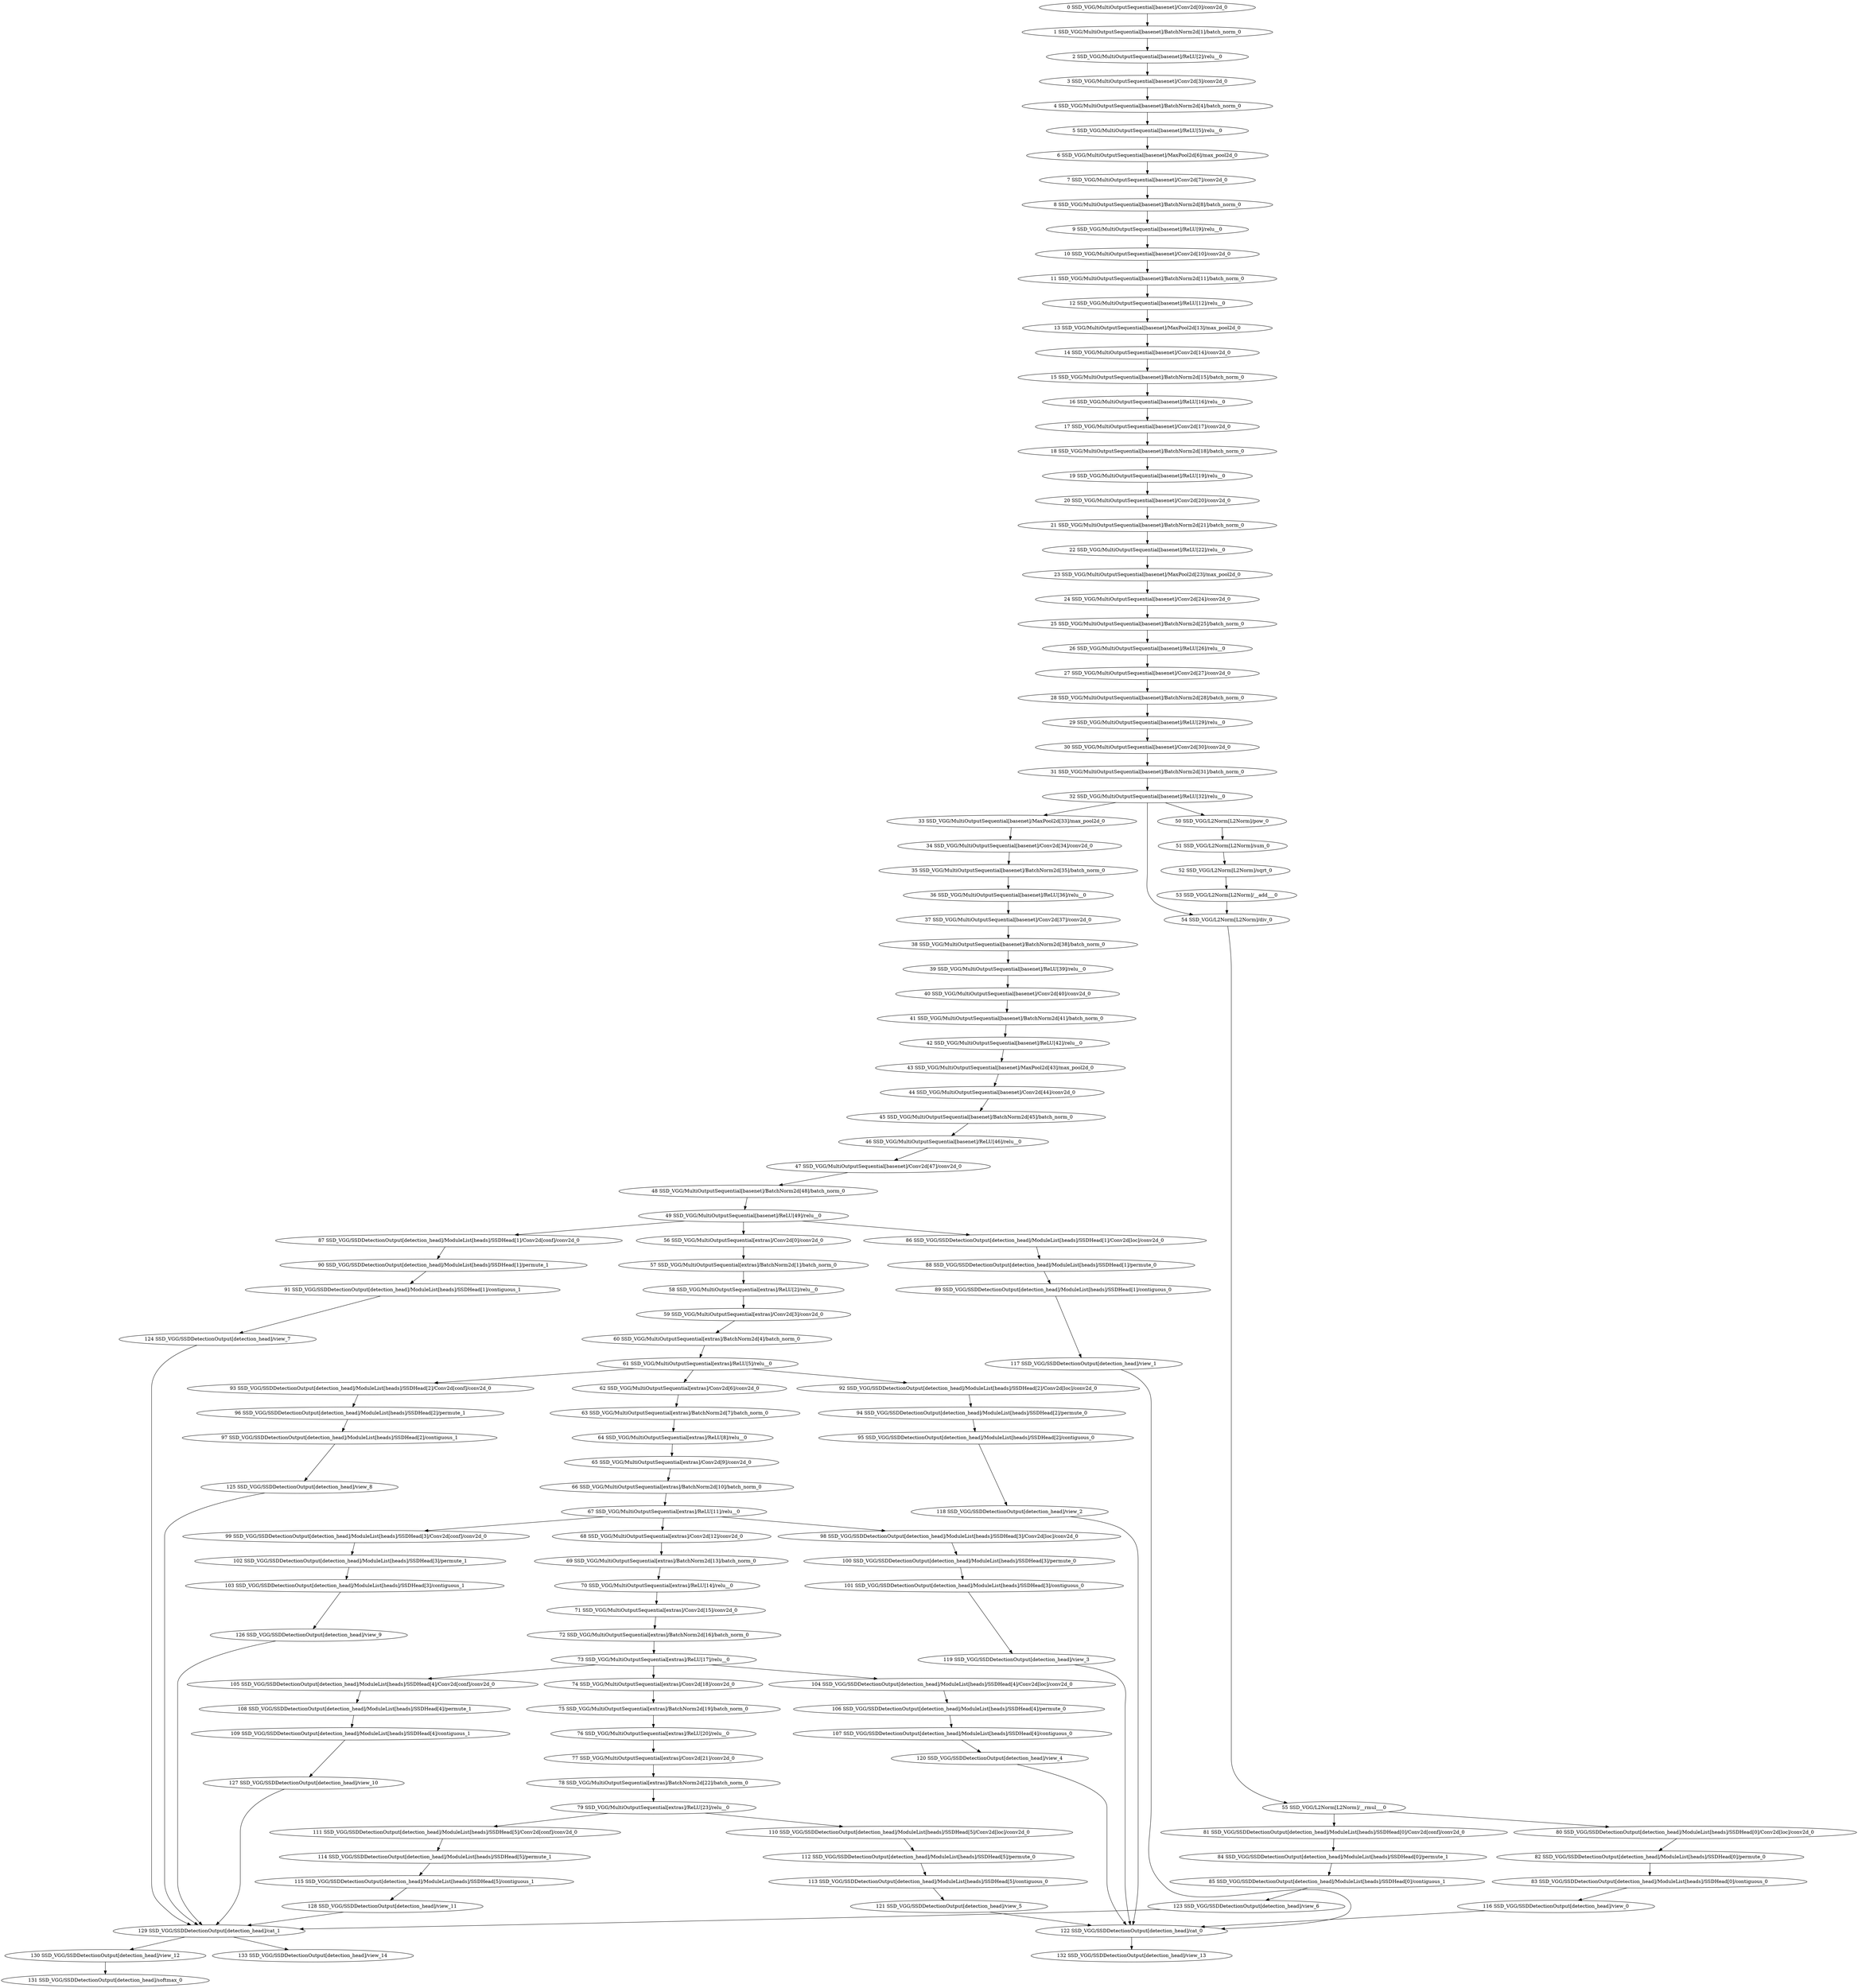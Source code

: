 strict digraph  {
"0 SSD_VGG/MultiOutputSequential[basenet]/Conv2d[0]/conv2d_0" [id=0, type=conv2d];
"1 SSD_VGG/MultiOutputSequential[basenet]/BatchNorm2d[1]/batch_norm_0" [id=1, type=batch_norm];
"2 SSD_VGG/MultiOutputSequential[basenet]/ReLU[2]/relu__0" [id=2, type=relu_];
"3 SSD_VGG/MultiOutputSequential[basenet]/Conv2d[3]/conv2d_0" [id=3, type=conv2d];
"4 SSD_VGG/MultiOutputSequential[basenet]/BatchNorm2d[4]/batch_norm_0" [id=4, type=batch_norm];
"5 SSD_VGG/MultiOutputSequential[basenet]/ReLU[5]/relu__0" [id=5, type=relu_];
"6 SSD_VGG/MultiOutputSequential[basenet]/MaxPool2d[6]/max_pool2d_0" [id=6, type=max_pool2d];
"7 SSD_VGG/MultiOutputSequential[basenet]/Conv2d[7]/conv2d_0" [id=7, type=conv2d];
"8 SSD_VGG/MultiOutputSequential[basenet]/BatchNorm2d[8]/batch_norm_0" [id=8, type=batch_norm];
"9 SSD_VGG/MultiOutputSequential[basenet]/ReLU[9]/relu__0" [id=9, type=relu_];
"10 SSD_VGG/MultiOutputSequential[basenet]/Conv2d[10]/conv2d_0" [id=10, type=conv2d];
"11 SSD_VGG/MultiOutputSequential[basenet]/BatchNorm2d[11]/batch_norm_0" [id=11, type=batch_norm];
"12 SSD_VGG/MultiOutputSequential[basenet]/ReLU[12]/relu__0" [id=12, type=relu_];
"13 SSD_VGG/MultiOutputSequential[basenet]/MaxPool2d[13]/max_pool2d_0" [id=13, type=max_pool2d];
"14 SSD_VGG/MultiOutputSequential[basenet]/Conv2d[14]/conv2d_0" [id=14, type=conv2d];
"15 SSD_VGG/MultiOutputSequential[basenet]/BatchNorm2d[15]/batch_norm_0" [id=15, type=batch_norm];
"16 SSD_VGG/MultiOutputSequential[basenet]/ReLU[16]/relu__0" [id=16, type=relu_];
"17 SSD_VGG/MultiOutputSequential[basenet]/Conv2d[17]/conv2d_0" [id=17, type=conv2d];
"18 SSD_VGG/MultiOutputSequential[basenet]/BatchNorm2d[18]/batch_norm_0" [id=18, type=batch_norm];
"19 SSD_VGG/MultiOutputSequential[basenet]/ReLU[19]/relu__0" [id=19, type=relu_];
"20 SSD_VGG/MultiOutputSequential[basenet]/Conv2d[20]/conv2d_0" [id=20, type=conv2d];
"21 SSD_VGG/MultiOutputSequential[basenet]/BatchNorm2d[21]/batch_norm_0" [id=21, type=batch_norm];
"22 SSD_VGG/MultiOutputSequential[basenet]/ReLU[22]/relu__0" [id=22, type=relu_];
"23 SSD_VGG/MultiOutputSequential[basenet]/MaxPool2d[23]/max_pool2d_0" [id=23, type=max_pool2d];
"24 SSD_VGG/MultiOutputSequential[basenet]/Conv2d[24]/conv2d_0" [id=24, type=conv2d];
"25 SSD_VGG/MultiOutputSequential[basenet]/BatchNorm2d[25]/batch_norm_0" [id=25, type=batch_norm];
"26 SSD_VGG/MultiOutputSequential[basenet]/ReLU[26]/relu__0" [id=26, type=relu_];
"27 SSD_VGG/MultiOutputSequential[basenet]/Conv2d[27]/conv2d_0" [id=27, type=conv2d];
"28 SSD_VGG/MultiOutputSequential[basenet]/BatchNorm2d[28]/batch_norm_0" [id=28, type=batch_norm];
"29 SSD_VGG/MultiOutputSequential[basenet]/ReLU[29]/relu__0" [id=29, type=relu_];
"30 SSD_VGG/MultiOutputSequential[basenet]/Conv2d[30]/conv2d_0" [id=30, type=conv2d];
"31 SSD_VGG/MultiOutputSequential[basenet]/BatchNorm2d[31]/batch_norm_0" [id=31, type=batch_norm];
"32 SSD_VGG/MultiOutputSequential[basenet]/ReLU[32]/relu__0" [id=32, type=relu_];
"33 SSD_VGG/MultiOutputSequential[basenet]/MaxPool2d[33]/max_pool2d_0" [id=33, type=max_pool2d];
"34 SSD_VGG/MultiOutputSequential[basenet]/Conv2d[34]/conv2d_0" [id=34, type=conv2d];
"35 SSD_VGG/MultiOutputSequential[basenet]/BatchNorm2d[35]/batch_norm_0" [id=35, type=batch_norm];
"36 SSD_VGG/MultiOutputSequential[basenet]/ReLU[36]/relu__0" [id=36, type=relu_];
"37 SSD_VGG/MultiOutputSequential[basenet]/Conv2d[37]/conv2d_0" [id=37, type=conv2d];
"38 SSD_VGG/MultiOutputSequential[basenet]/BatchNorm2d[38]/batch_norm_0" [id=38, type=batch_norm];
"39 SSD_VGG/MultiOutputSequential[basenet]/ReLU[39]/relu__0" [id=39, type=relu_];
"40 SSD_VGG/MultiOutputSequential[basenet]/Conv2d[40]/conv2d_0" [id=40, type=conv2d];
"41 SSD_VGG/MultiOutputSequential[basenet]/BatchNorm2d[41]/batch_norm_0" [id=41, type=batch_norm];
"42 SSD_VGG/MultiOutputSequential[basenet]/ReLU[42]/relu__0" [id=42, type=relu_];
"43 SSD_VGG/MultiOutputSequential[basenet]/MaxPool2d[43]/max_pool2d_0" [id=43, type=max_pool2d];
"44 SSD_VGG/MultiOutputSequential[basenet]/Conv2d[44]/conv2d_0" [id=44, type=conv2d];
"45 SSD_VGG/MultiOutputSequential[basenet]/BatchNorm2d[45]/batch_norm_0" [id=45, type=batch_norm];
"46 SSD_VGG/MultiOutputSequential[basenet]/ReLU[46]/relu__0" [id=46, type=relu_];
"47 SSD_VGG/MultiOutputSequential[basenet]/Conv2d[47]/conv2d_0" [id=47, type=conv2d];
"48 SSD_VGG/MultiOutputSequential[basenet]/BatchNorm2d[48]/batch_norm_0" [id=48, type=batch_norm];
"49 SSD_VGG/MultiOutputSequential[basenet]/ReLU[49]/relu__0" [id=49, type=relu_];
"50 SSD_VGG/L2Norm[L2Norm]/pow_0" [id=50, type=pow];
"51 SSD_VGG/L2Norm[L2Norm]/sum_0" [id=51, type=sum];
"52 SSD_VGG/L2Norm[L2Norm]/sqrt_0" [id=52, type=sqrt];
"53 SSD_VGG/L2Norm[L2Norm]/__add___0" [id=53, type=__add__];
"54 SSD_VGG/L2Norm[L2Norm]/div_0" [id=54, type=div];
"55 SSD_VGG/L2Norm[L2Norm]/__rmul___0" [id=55, type=__rmul__];
"56 SSD_VGG/MultiOutputSequential[extras]/Conv2d[0]/conv2d_0" [id=56, type=conv2d];
"57 SSD_VGG/MultiOutputSequential[extras]/BatchNorm2d[1]/batch_norm_0" [id=57, type=batch_norm];
"58 SSD_VGG/MultiOutputSequential[extras]/ReLU[2]/relu__0" [id=58, type=relu_];
"59 SSD_VGG/MultiOutputSequential[extras]/Conv2d[3]/conv2d_0" [id=59, type=conv2d];
"60 SSD_VGG/MultiOutputSequential[extras]/BatchNorm2d[4]/batch_norm_0" [id=60, type=batch_norm];
"61 SSD_VGG/MultiOutputSequential[extras]/ReLU[5]/relu__0" [id=61, type=relu_];
"62 SSD_VGG/MultiOutputSequential[extras]/Conv2d[6]/conv2d_0" [id=62, type=conv2d];
"63 SSD_VGG/MultiOutputSequential[extras]/BatchNorm2d[7]/batch_norm_0" [id=63, type=batch_norm];
"64 SSD_VGG/MultiOutputSequential[extras]/ReLU[8]/relu__0" [id=64, type=relu_];
"65 SSD_VGG/MultiOutputSequential[extras]/Conv2d[9]/conv2d_0" [id=65, type=conv2d];
"66 SSD_VGG/MultiOutputSequential[extras]/BatchNorm2d[10]/batch_norm_0" [id=66, type=batch_norm];
"67 SSD_VGG/MultiOutputSequential[extras]/ReLU[11]/relu__0" [id=67, type=relu_];
"68 SSD_VGG/MultiOutputSequential[extras]/Conv2d[12]/conv2d_0" [id=68, type=conv2d];
"69 SSD_VGG/MultiOutputSequential[extras]/BatchNorm2d[13]/batch_norm_0" [id=69, type=batch_norm];
"70 SSD_VGG/MultiOutputSequential[extras]/ReLU[14]/relu__0" [id=70, type=relu_];
"71 SSD_VGG/MultiOutputSequential[extras]/Conv2d[15]/conv2d_0" [id=71, type=conv2d];
"72 SSD_VGG/MultiOutputSequential[extras]/BatchNorm2d[16]/batch_norm_0" [id=72, type=batch_norm];
"73 SSD_VGG/MultiOutputSequential[extras]/ReLU[17]/relu__0" [id=73, type=relu_];
"74 SSD_VGG/MultiOutputSequential[extras]/Conv2d[18]/conv2d_0" [id=74, type=conv2d];
"75 SSD_VGG/MultiOutputSequential[extras]/BatchNorm2d[19]/batch_norm_0" [id=75, type=batch_norm];
"76 SSD_VGG/MultiOutputSequential[extras]/ReLU[20]/relu__0" [id=76, type=relu_];
"77 SSD_VGG/MultiOutputSequential[extras]/Conv2d[21]/conv2d_0" [id=77, type=conv2d];
"78 SSD_VGG/MultiOutputSequential[extras]/BatchNorm2d[22]/batch_norm_0" [id=78, type=batch_norm];
"79 SSD_VGG/MultiOutputSequential[extras]/ReLU[23]/relu__0" [id=79, type=relu_];
"80 SSD_VGG/SSDDetectionOutput[detection_head]/ModuleList[heads]/SSDHead[0]/Conv2d[loc]/conv2d_0" [id=80, type=conv2d];
"81 SSD_VGG/SSDDetectionOutput[detection_head]/ModuleList[heads]/SSDHead[0]/Conv2d[conf]/conv2d_0" [id=81, type=conv2d];
"82 SSD_VGG/SSDDetectionOutput[detection_head]/ModuleList[heads]/SSDHead[0]/permute_0" [id=82, type=permute];
"83 SSD_VGG/SSDDetectionOutput[detection_head]/ModuleList[heads]/SSDHead[0]/contiguous_0" [id=83, type=contiguous];
"84 SSD_VGG/SSDDetectionOutput[detection_head]/ModuleList[heads]/SSDHead[0]/permute_1" [id=84, type=permute];
"85 SSD_VGG/SSDDetectionOutput[detection_head]/ModuleList[heads]/SSDHead[0]/contiguous_1" [id=85, type=contiguous];
"86 SSD_VGG/SSDDetectionOutput[detection_head]/ModuleList[heads]/SSDHead[1]/Conv2d[loc]/conv2d_0" [id=86, type=conv2d];
"87 SSD_VGG/SSDDetectionOutput[detection_head]/ModuleList[heads]/SSDHead[1]/Conv2d[conf]/conv2d_0" [id=87, type=conv2d];
"88 SSD_VGG/SSDDetectionOutput[detection_head]/ModuleList[heads]/SSDHead[1]/permute_0" [id=88, type=permute];
"89 SSD_VGG/SSDDetectionOutput[detection_head]/ModuleList[heads]/SSDHead[1]/contiguous_0" [id=89, type=contiguous];
"90 SSD_VGG/SSDDetectionOutput[detection_head]/ModuleList[heads]/SSDHead[1]/permute_1" [id=90, type=permute];
"91 SSD_VGG/SSDDetectionOutput[detection_head]/ModuleList[heads]/SSDHead[1]/contiguous_1" [id=91, type=contiguous];
"92 SSD_VGG/SSDDetectionOutput[detection_head]/ModuleList[heads]/SSDHead[2]/Conv2d[loc]/conv2d_0" [id=92, type=conv2d];
"93 SSD_VGG/SSDDetectionOutput[detection_head]/ModuleList[heads]/SSDHead[2]/Conv2d[conf]/conv2d_0" [id=93, type=conv2d];
"94 SSD_VGG/SSDDetectionOutput[detection_head]/ModuleList[heads]/SSDHead[2]/permute_0" [id=94, type=permute];
"95 SSD_VGG/SSDDetectionOutput[detection_head]/ModuleList[heads]/SSDHead[2]/contiguous_0" [id=95, type=contiguous];
"96 SSD_VGG/SSDDetectionOutput[detection_head]/ModuleList[heads]/SSDHead[2]/permute_1" [id=96, type=permute];
"97 SSD_VGG/SSDDetectionOutput[detection_head]/ModuleList[heads]/SSDHead[2]/contiguous_1" [id=97, type=contiguous];
"98 SSD_VGG/SSDDetectionOutput[detection_head]/ModuleList[heads]/SSDHead[3]/Conv2d[loc]/conv2d_0" [id=98, type=conv2d];
"99 SSD_VGG/SSDDetectionOutput[detection_head]/ModuleList[heads]/SSDHead[3]/Conv2d[conf]/conv2d_0" [id=99, type=conv2d];
"100 SSD_VGG/SSDDetectionOutput[detection_head]/ModuleList[heads]/SSDHead[3]/permute_0" [id=100, type=permute];
"101 SSD_VGG/SSDDetectionOutput[detection_head]/ModuleList[heads]/SSDHead[3]/contiguous_0" [id=101, type=contiguous];
"102 SSD_VGG/SSDDetectionOutput[detection_head]/ModuleList[heads]/SSDHead[3]/permute_1" [id=102, type=permute];
"103 SSD_VGG/SSDDetectionOutput[detection_head]/ModuleList[heads]/SSDHead[3]/contiguous_1" [id=103, type=contiguous];
"104 SSD_VGG/SSDDetectionOutput[detection_head]/ModuleList[heads]/SSDHead[4]/Conv2d[loc]/conv2d_0" [id=104, type=conv2d];
"105 SSD_VGG/SSDDetectionOutput[detection_head]/ModuleList[heads]/SSDHead[4]/Conv2d[conf]/conv2d_0" [id=105, type=conv2d];
"106 SSD_VGG/SSDDetectionOutput[detection_head]/ModuleList[heads]/SSDHead[4]/permute_0" [id=106, type=permute];
"107 SSD_VGG/SSDDetectionOutput[detection_head]/ModuleList[heads]/SSDHead[4]/contiguous_0" [id=107, type=contiguous];
"108 SSD_VGG/SSDDetectionOutput[detection_head]/ModuleList[heads]/SSDHead[4]/permute_1" [id=108, type=permute];
"109 SSD_VGG/SSDDetectionOutput[detection_head]/ModuleList[heads]/SSDHead[4]/contiguous_1" [id=109, type=contiguous];
"110 SSD_VGG/SSDDetectionOutput[detection_head]/ModuleList[heads]/SSDHead[5]/Conv2d[loc]/conv2d_0" [id=110, type=conv2d];
"111 SSD_VGG/SSDDetectionOutput[detection_head]/ModuleList[heads]/SSDHead[5]/Conv2d[conf]/conv2d_0" [id=111, type=conv2d];
"112 SSD_VGG/SSDDetectionOutput[detection_head]/ModuleList[heads]/SSDHead[5]/permute_0" [id=112, type=permute];
"113 SSD_VGG/SSDDetectionOutput[detection_head]/ModuleList[heads]/SSDHead[5]/contiguous_0" [id=113, type=contiguous];
"114 SSD_VGG/SSDDetectionOutput[detection_head]/ModuleList[heads]/SSDHead[5]/permute_1" [id=114, type=permute];
"115 SSD_VGG/SSDDetectionOutput[detection_head]/ModuleList[heads]/SSDHead[5]/contiguous_1" [id=115, type=contiguous];
"116 SSD_VGG/SSDDetectionOutput[detection_head]/view_0" [id=116, type=view];
"117 SSD_VGG/SSDDetectionOutput[detection_head]/view_1" [id=117, type=view];
"118 SSD_VGG/SSDDetectionOutput[detection_head]/view_2" [id=118, type=view];
"119 SSD_VGG/SSDDetectionOutput[detection_head]/view_3" [id=119, type=view];
"120 SSD_VGG/SSDDetectionOutput[detection_head]/view_4" [id=120, type=view];
"121 SSD_VGG/SSDDetectionOutput[detection_head]/view_5" [id=121, type=view];
"122 SSD_VGG/SSDDetectionOutput[detection_head]/cat_0" [id=122, type=cat];
"123 SSD_VGG/SSDDetectionOutput[detection_head]/view_6" [id=123, type=view];
"124 SSD_VGG/SSDDetectionOutput[detection_head]/view_7" [id=124, type=view];
"125 SSD_VGG/SSDDetectionOutput[detection_head]/view_8" [id=125, type=view];
"126 SSD_VGG/SSDDetectionOutput[detection_head]/view_9" [id=126, type=view];
"127 SSD_VGG/SSDDetectionOutput[detection_head]/view_10" [id=127, type=view];
"128 SSD_VGG/SSDDetectionOutput[detection_head]/view_11" [id=128, type=view];
"129 SSD_VGG/SSDDetectionOutput[detection_head]/cat_1" [id=129, type=cat];
"130 SSD_VGG/SSDDetectionOutput[detection_head]/view_12" [id=130, type=view];
"131 SSD_VGG/SSDDetectionOutput[detection_head]/softmax_0" [id=131, type=softmax];
"132 SSD_VGG/SSDDetectionOutput[detection_head]/view_13" [id=132, type=view];
"133 SSD_VGG/SSDDetectionOutput[detection_head]/view_14" [id=133, type=view];
"0 SSD_VGG/MultiOutputSequential[basenet]/Conv2d[0]/conv2d_0" -> "1 SSD_VGG/MultiOutputSequential[basenet]/BatchNorm2d[1]/batch_norm_0";
"1 SSD_VGG/MultiOutputSequential[basenet]/BatchNorm2d[1]/batch_norm_0" -> "2 SSD_VGG/MultiOutputSequential[basenet]/ReLU[2]/relu__0";
"2 SSD_VGG/MultiOutputSequential[basenet]/ReLU[2]/relu__0" -> "3 SSD_VGG/MultiOutputSequential[basenet]/Conv2d[3]/conv2d_0";
"3 SSD_VGG/MultiOutputSequential[basenet]/Conv2d[3]/conv2d_0" -> "4 SSD_VGG/MultiOutputSequential[basenet]/BatchNorm2d[4]/batch_norm_0";
"4 SSD_VGG/MultiOutputSequential[basenet]/BatchNorm2d[4]/batch_norm_0" -> "5 SSD_VGG/MultiOutputSequential[basenet]/ReLU[5]/relu__0";
"5 SSD_VGG/MultiOutputSequential[basenet]/ReLU[5]/relu__0" -> "6 SSD_VGG/MultiOutputSequential[basenet]/MaxPool2d[6]/max_pool2d_0";
"6 SSD_VGG/MultiOutputSequential[basenet]/MaxPool2d[6]/max_pool2d_0" -> "7 SSD_VGG/MultiOutputSequential[basenet]/Conv2d[7]/conv2d_0";
"7 SSD_VGG/MultiOutputSequential[basenet]/Conv2d[7]/conv2d_0" -> "8 SSD_VGG/MultiOutputSequential[basenet]/BatchNorm2d[8]/batch_norm_0";
"8 SSD_VGG/MultiOutputSequential[basenet]/BatchNorm2d[8]/batch_norm_0" -> "9 SSD_VGG/MultiOutputSequential[basenet]/ReLU[9]/relu__0";
"9 SSD_VGG/MultiOutputSequential[basenet]/ReLU[9]/relu__0" -> "10 SSD_VGG/MultiOutputSequential[basenet]/Conv2d[10]/conv2d_0";
"10 SSD_VGG/MultiOutputSequential[basenet]/Conv2d[10]/conv2d_0" -> "11 SSD_VGG/MultiOutputSequential[basenet]/BatchNorm2d[11]/batch_norm_0";
"11 SSD_VGG/MultiOutputSequential[basenet]/BatchNorm2d[11]/batch_norm_0" -> "12 SSD_VGG/MultiOutputSequential[basenet]/ReLU[12]/relu__0";
"12 SSD_VGG/MultiOutputSequential[basenet]/ReLU[12]/relu__0" -> "13 SSD_VGG/MultiOutputSequential[basenet]/MaxPool2d[13]/max_pool2d_0";
"13 SSD_VGG/MultiOutputSequential[basenet]/MaxPool2d[13]/max_pool2d_0" -> "14 SSD_VGG/MultiOutputSequential[basenet]/Conv2d[14]/conv2d_0";
"14 SSD_VGG/MultiOutputSequential[basenet]/Conv2d[14]/conv2d_0" -> "15 SSD_VGG/MultiOutputSequential[basenet]/BatchNorm2d[15]/batch_norm_0";
"15 SSD_VGG/MultiOutputSequential[basenet]/BatchNorm2d[15]/batch_norm_0" -> "16 SSD_VGG/MultiOutputSequential[basenet]/ReLU[16]/relu__0";
"16 SSD_VGG/MultiOutputSequential[basenet]/ReLU[16]/relu__0" -> "17 SSD_VGG/MultiOutputSequential[basenet]/Conv2d[17]/conv2d_0";
"17 SSD_VGG/MultiOutputSequential[basenet]/Conv2d[17]/conv2d_0" -> "18 SSD_VGG/MultiOutputSequential[basenet]/BatchNorm2d[18]/batch_norm_0";
"18 SSD_VGG/MultiOutputSequential[basenet]/BatchNorm2d[18]/batch_norm_0" -> "19 SSD_VGG/MultiOutputSequential[basenet]/ReLU[19]/relu__0";
"19 SSD_VGG/MultiOutputSequential[basenet]/ReLU[19]/relu__0" -> "20 SSD_VGG/MultiOutputSequential[basenet]/Conv2d[20]/conv2d_0";
"20 SSD_VGG/MultiOutputSequential[basenet]/Conv2d[20]/conv2d_0" -> "21 SSD_VGG/MultiOutputSequential[basenet]/BatchNorm2d[21]/batch_norm_0";
"21 SSD_VGG/MultiOutputSequential[basenet]/BatchNorm2d[21]/batch_norm_0" -> "22 SSD_VGG/MultiOutputSequential[basenet]/ReLU[22]/relu__0";
"22 SSD_VGG/MultiOutputSequential[basenet]/ReLU[22]/relu__0" -> "23 SSD_VGG/MultiOutputSequential[basenet]/MaxPool2d[23]/max_pool2d_0";
"23 SSD_VGG/MultiOutputSequential[basenet]/MaxPool2d[23]/max_pool2d_0" -> "24 SSD_VGG/MultiOutputSequential[basenet]/Conv2d[24]/conv2d_0";
"24 SSD_VGG/MultiOutputSequential[basenet]/Conv2d[24]/conv2d_0" -> "25 SSD_VGG/MultiOutputSequential[basenet]/BatchNorm2d[25]/batch_norm_0";
"25 SSD_VGG/MultiOutputSequential[basenet]/BatchNorm2d[25]/batch_norm_0" -> "26 SSD_VGG/MultiOutputSequential[basenet]/ReLU[26]/relu__0";
"26 SSD_VGG/MultiOutputSequential[basenet]/ReLU[26]/relu__0" -> "27 SSD_VGG/MultiOutputSequential[basenet]/Conv2d[27]/conv2d_0";
"27 SSD_VGG/MultiOutputSequential[basenet]/Conv2d[27]/conv2d_0" -> "28 SSD_VGG/MultiOutputSequential[basenet]/BatchNorm2d[28]/batch_norm_0";
"28 SSD_VGG/MultiOutputSequential[basenet]/BatchNorm2d[28]/batch_norm_0" -> "29 SSD_VGG/MultiOutputSequential[basenet]/ReLU[29]/relu__0";
"29 SSD_VGG/MultiOutputSequential[basenet]/ReLU[29]/relu__0" -> "30 SSD_VGG/MultiOutputSequential[basenet]/Conv2d[30]/conv2d_0";
"30 SSD_VGG/MultiOutputSequential[basenet]/Conv2d[30]/conv2d_0" -> "31 SSD_VGG/MultiOutputSequential[basenet]/BatchNorm2d[31]/batch_norm_0";
"31 SSD_VGG/MultiOutputSequential[basenet]/BatchNorm2d[31]/batch_norm_0" -> "32 SSD_VGG/MultiOutputSequential[basenet]/ReLU[32]/relu__0";
"32 SSD_VGG/MultiOutputSequential[basenet]/ReLU[32]/relu__0" -> "33 SSD_VGG/MultiOutputSequential[basenet]/MaxPool2d[33]/max_pool2d_0";
"32 SSD_VGG/MultiOutputSequential[basenet]/ReLU[32]/relu__0" -> "50 SSD_VGG/L2Norm[L2Norm]/pow_0";
"32 SSD_VGG/MultiOutputSequential[basenet]/ReLU[32]/relu__0" -> "54 SSD_VGG/L2Norm[L2Norm]/div_0";
"33 SSD_VGG/MultiOutputSequential[basenet]/MaxPool2d[33]/max_pool2d_0" -> "34 SSD_VGG/MultiOutputSequential[basenet]/Conv2d[34]/conv2d_0";
"34 SSD_VGG/MultiOutputSequential[basenet]/Conv2d[34]/conv2d_0" -> "35 SSD_VGG/MultiOutputSequential[basenet]/BatchNorm2d[35]/batch_norm_0";
"35 SSD_VGG/MultiOutputSequential[basenet]/BatchNorm2d[35]/batch_norm_0" -> "36 SSD_VGG/MultiOutputSequential[basenet]/ReLU[36]/relu__0";
"36 SSD_VGG/MultiOutputSequential[basenet]/ReLU[36]/relu__0" -> "37 SSD_VGG/MultiOutputSequential[basenet]/Conv2d[37]/conv2d_0";
"37 SSD_VGG/MultiOutputSequential[basenet]/Conv2d[37]/conv2d_0" -> "38 SSD_VGG/MultiOutputSequential[basenet]/BatchNorm2d[38]/batch_norm_0";
"38 SSD_VGG/MultiOutputSequential[basenet]/BatchNorm2d[38]/batch_norm_0" -> "39 SSD_VGG/MultiOutputSequential[basenet]/ReLU[39]/relu__0";
"39 SSD_VGG/MultiOutputSequential[basenet]/ReLU[39]/relu__0" -> "40 SSD_VGG/MultiOutputSequential[basenet]/Conv2d[40]/conv2d_0";
"40 SSD_VGG/MultiOutputSequential[basenet]/Conv2d[40]/conv2d_0" -> "41 SSD_VGG/MultiOutputSequential[basenet]/BatchNorm2d[41]/batch_norm_0";
"41 SSD_VGG/MultiOutputSequential[basenet]/BatchNorm2d[41]/batch_norm_0" -> "42 SSD_VGG/MultiOutputSequential[basenet]/ReLU[42]/relu__0";
"42 SSD_VGG/MultiOutputSequential[basenet]/ReLU[42]/relu__0" -> "43 SSD_VGG/MultiOutputSequential[basenet]/MaxPool2d[43]/max_pool2d_0";
"43 SSD_VGG/MultiOutputSequential[basenet]/MaxPool2d[43]/max_pool2d_0" -> "44 SSD_VGG/MultiOutputSequential[basenet]/Conv2d[44]/conv2d_0";
"44 SSD_VGG/MultiOutputSequential[basenet]/Conv2d[44]/conv2d_0" -> "45 SSD_VGG/MultiOutputSequential[basenet]/BatchNorm2d[45]/batch_norm_0";
"45 SSD_VGG/MultiOutputSequential[basenet]/BatchNorm2d[45]/batch_norm_0" -> "46 SSD_VGG/MultiOutputSequential[basenet]/ReLU[46]/relu__0";
"46 SSD_VGG/MultiOutputSequential[basenet]/ReLU[46]/relu__0" -> "47 SSD_VGG/MultiOutputSequential[basenet]/Conv2d[47]/conv2d_0";
"47 SSD_VGG/MultiOutputSequential[basenet]/Conv2d[47]/conv2d_0" -> "48 SSD_VGG/MultiOutputSequential[basenet]/BatchNorm2d[48]/batch_norm_0";
"48 SSD_VGG/MultiOutputSequential[basenet]/BatchNorm2d[48]/batch_norm_0" -> "49 SSD_VGG/MultiOutputSequential[basenet]/ReLU[49]/relu__0";
"49 SSD_VGG/MultiOutputSequential[basenet]/ReLU[49]/relu__0" -> "56 SSD_VGG/MultiOutputSequential[extras]/Conv2d[0]/conv2d_0";
"49 SSD_VGG/MultiOutputSequential[basenet]/ReLU[49]/relu__0" -> "86 SSD_VGG/SSDDetectionOutput[detection_head]/ModuleList[heads]/SSDHead[1]/Conv2d[loc]/conv2d_0";
"49 SSD_VGG/MultiOutputSequential[basenet]/ReLU[49]/relu__0" -> "87 SSD_VGG/SSDDetectionOutput[detection_head]/ModuleList[heads]/SSDHead[1]/Conv2d[conf]/conv2d_0";
"50 SSD_VGG/L2Norm[L2Norm]/pow_0" -> "51 SSD_VGG/L2Norm[L2Norm]/sum_0";
"51 SSD_VGG/L2Norm[L2Norm]/sum_0" -> "52 SSD_VGG/L2Norm[L2Norm]/sqrt_0";
"52 SSD_VGG/L2Norm[L2Norm]/sqrt_0" -> "53 SSD_VGG/L2Norm[L2Norm]/__add___0";
"53 SSD_VGG/L2Norm[L2Norm]/__add___0" -> "54 SSD_VGG/L2Norm[L2Norm]/div_0";
"54 SSD_VGG/L2Norm[L2Norm]/div_0" -> "55 SSD_VGG/L2Norm[L2Norm]/__rmul___0";
"55 SSD_VGG/L2Norm[L2Norm]/__rmul___0" -> "80 SSD_VGG/SSDDetectionOutput[detection_head]/ModuleList[heads]/SSDHead[0]/Conv2d[loc]/conv2d_0";
"55 SSD_VGG/L2Norm[L2Norm]/__rmul___0" -> "81 SSD_VGG/SSDDetectionOutput[detection_head]/ModuleList[heads]/SSDHead[0]/Conv2d[conf]/conv2d_0";
"56 SSD_VGG/MultiOutputSequential[extras]/Conv2d[0]/conv2d_0" -> "57 SSD_VGG/MultiOutputSequential[extras]/BatchNorm2d[1]/batch_norm_0";
"57 SSD_VGG/MultiOutputSequential[extras]/BatchNorm2d[1]/batch_norm_0" -> "58 SSD_VGG/MultiOutputSequential[extras]/ReLU[2]/relu__0";
"58 SSD_VGG/MultiOutputSequential[extras]/ReLU[2]/relu__0" -> "59 SSD_VGG/MultiOutputSequential[extras]/Conv2d[3]/conv2d_0";
"59 SSD_VGG/MultiOutputSequential[extras]/Conv2d[3]/conv2d_0" -> "60 SSD_VGG/MultiOutputSequential[extras]/BatchNorm2d[4]/batch_norm_0";
"60 SSD_VGG/MultiOutputSequential[extras]/BatchNorm2d[4]/batch_norm_0" -> "61 SSD_VGG/MultiOutputSequential[extras]/ReLU[5]/relu__0";
"61 SSD_VGG/MultiOutputSequential[extras]/ReLU[5]/relu__0" -> "62 SSD_VGG/MultiOutputSequential[extras]/Conv2d[6]/conv2d_0";
"61 SSD_VGG/MultiOutputSequential[extras]/ReLU[5]/relu__0" -> "92 SSD_VGG/SSDDetectionOutput[detection_head]/ModuleList[heads]/SSDHead[2]/Conv2d[loc]/conv2d_0";
"61 SSD_VGG/MultiOutputSequential[extras]/ReLU[5]/relu__0" -> "93 SSD_VGG/SSDDetectionOutput[detection_head]/ModuleList[heads]/SSDHead[2]/Conv2d[conf]/conv2d_0";
"62 SSD_VGG/MultiOutputSequential[extras]/Conv2d[6]/conv2d_0" -> "63 SSD_VGG/MultiOutputSequential[extras]/BatchNorm2d[7]/batch_norm_0";
"63 SSD_VGG/MultiOutputSequential[extras]/BatchNorm2d[7]/batch_norm_0" -> "64 SSD_VGG/MultiOutputSequential[extras]/ReLU[8]/relu__0";
"64 SSD_VGG/MultiOutputSequential[extras]/ReLU[8]/relu__0" -> "65 SSD_VGG/MultiOutputSequential[extras]/Conv2d[9]/conv2d_0";
"65 SSD_VGG/MultiOutputSequential[extras]/Conv2d[9]/conv2d_0" -> "66 SSD_VGG/MultiOutputSequential[extras]/BatchNorm2d[10]/batch_norm_0";
"66 SSD_VGG/MultiOutputSequential[extras]/BatchNorm2d[10]/batch_norm_0" -> "67 SSD_VGG/MultiOutputSequential[extras]/ReLU[11]/relu__0";
"67 SSD_VGG/MultiOutputSequential[extras]/ReLU[11]/relu__0" -> "68 SSD_VGG/MultiOutputSequential[extras]/Conv2d[12]/conv2d_0";
"67 SSD_VGG/MultiOutputSequential[extras]/ReLU[11]/relu__0" -> "98 SSD_VGG/SSDDetectionOutput[detection_head]/ModuleList[heads]/SSDHead[3]/Conv2d[loc]/conv2d_0";
"67 SSD_VGG/MultiOutputSequential[extras]/ReLU[11]/relu__0" -> "99 SSD_VGG/SSDDetectionOutput[detection_head]/ModuleList[heads]/SSDHead[3]/Conv2d[conf]/conv2d_0";
"68 SSD_VGG/MultiOutputSequential[extras]/Conv2d[12]/conv2d_0" -> "69 SSD_VGG/MultiOutputSequential[extras]/BatchNorm2d[13]/batch_norm_0";
"69 SSD_VGG/MultiOutputSequential[extras]/BatchNorm2d[13]/batch_norm_0" -> "70 SSD_VGG/MultiOutputSequential[extras]/ReLU[14]/relu__0";
"70 SSD_VGG/MultiOutputSequential[extras]/ReLU[14]/relu__0" -> "71 SSD_VGG/MultiOutputSequential[extras]/Conv2d[15]/conv2d_0";
"71 SSD_VGG/MultiOutputSequential[extras]/Conv2d[15]/conv2d_0" -> "72 SSD_VGG/MultiOutputSequential[extras]/BatchNorm2d[16]/batch_norm_0";
"72 SSD_VGG/MultiOutputSequential[extras]/BatchNorm2d[16]/batch_norm_0" -> "73 SSD_VGG/MultiOutputSequential[extras]/ReLU[17]/relu__0";
"73 SSD_VGG/MultiOutputSequential[extras]/ReLU[17]/relu__0" -> "74 SSD_VGG/MultiOutputSequential[extras]/Conv2d[18]/conv2d_0";
"73 SSD_VGG/MultiOutputSequential[extras]/ReLU[17]/relu__0" -> "104 SSD_VGG/SSDDetectionOutput[detection_head]/ModuleList[heads]/SSDHead[4]/Conv2d[loc]/conv2d_0";
"73 SSD_VGG/MultiOutputSequential[extras]/ReLU[17]/relu__0" -> "105 SSD_VGG/SSDDetectionOutput[detection_head]/ModuleList[heads]/SSDHead[4]/Conv2d[conf]/conv2d_0";
"74 SSD_VGG/MultiOutputSequential[extras]/Conv2d[18]/conv2d_0" -> "75 SSD_VGG/MultiOutputSequential[extras]/BatchNorm2d[19]/batch_norm_0";
"75 SSD_VGG/MultiOutputSequential[extras]/BatchNorm2d[19]/batch_norm_0" -> "76 SSD_VGG/MultiOutputSequential[extras]/ReLU[20]/relu__0";
"76 SSD_VGG/MultiOutputSequential[extras]/ReLU[20]/relu__0" -> "77 SSD_VGG/MultiOutputSequential[extras]/Conv2d[21]/conv2d_0";
"77 SSD_VGG/MultiOutputSequential[extras]/Conv2d[21]/conv2d_0" -> "78 SSD_VGG/MultiOutputSequential[extras]/BatchNorm2d[22]/batch_norm_0";
"78 SSD_VGG/MultiOutputSequential[extras]/BatchNorm2d[22]/batch_norm_0" -> "79 SSD_VGG/MultiOutputSequential[extras]/ReLU[23]/relu__0";
"79 SSD_VGG/MultiOutputSequential[extras]/ReLU[23]/relu__0" -> "110 SSD_VGG/SSDDetectionOutput[detection_head]/ModuleList[heads]/SSDHead[5]/Conv2d[loc]/conv2d_0";
"79 SSD_VGG/MultiOutputSequential[extras]/ReLU[23]/relu__0" -> "111 SSD_VGG/SSDDetectionOutput[detection_head]/ModuleList[heads]/SSDHead[5]/Conv2d[conf]/conv2d_0";
"80 SSD_VGG/SSDDetectionOutput[detection_head]/ModuleList[heads]/SSDHead[0]/Conv2d[loc]/conv2d_0" -> "82 SSD_VGG/SSDDetectionOutput[detection_head]/ModuleList[heads]/SSDHead[0]/permute_0";
"81 SSD_VGG/SSDDetectionOutput[detection_head]/ModuleList[heads]/SSDHead[0]/Conv2d[conf]/conv2d_0" -> "84 SSD_VGG/SSDDetectionOutput[detection_head]/ModuleList[heads]/SSDHead[0]/permute_1";
"82 SSD_VGG/SSDDetectionOutput[detection_head]/ModuleList[heads]/SSDHead[0]/permute_0" -> "83 SSD_VGG/SSDDetectionOutput[detection_head]/ModuleList[heads]/SSDHead[0]/contiguous_0";
"83 SSD_VGG/SSDDetectionOutput[detection_head]/ModuleList[heads]/SSDHead[0]/contiguous_0" -> "116 SSD_VGG/SSDDetectionOutput[detection_head]/view_0";
"84 SSD_VGG/SSDDetectionOutput[detection_head]/ModuleList[heads]/SSDHead[0]/permute_1" -> "85 SSD_VGG/SSDDetectionOutput[detection_head]/ModuleList[heads]/SSDHead[0]/contiguous_1";
"85 SSD_VGG/SSDDetectionOutput[detection_head]/ModuleList[heads]/SSDHead[0]/contiguous_1" -> "123 SSD_VGG/SSDDetectionOutput[detection_head]/view_6";
"86 SSD_VGG/SSDDetectionOutput[detection_head]/ModuleList[heads]/SSDHead[1]/Conv2d[loc]/conv2d_0" -> "88 SSD_VGG/SSDDetectionOutput[detection_head]/ModuleList[heads]/SSDHead[1]/permute_0";
"87 SSD_VGG/SSDDetectionOutput[detection_head]/ModuleList[heads]/SSDHead[1]/Conv2d[conf]/conv2d_0" -> "90 SSD_VGG/SSDDetectionOutput[detection_head]/ModuleList[heads]/SSDHead[1]/permute_1";
"88 SSD_VGG/SSDDetectionOutput[detection_head]/ModuleList[heads]/SSDHead[1]/permute_0" -> "89 SSD_VGG/SSDDetectionOutput[detection_head]/ModuleList[heads]/SSDHead[1]/contiguous_0";
"89 SSD_VGG/SSDDetectionOutput[detection_head]/ModuleList[heads]/SSDHead[1]/contiguous_0" -> "117 SSD_VGG/SSDDetectionOutput[detection_head]/view_1";
"90 SSD_VGG/SSDDetectionOutput[detection_head]/ModuleList[heads]/SSDHead[1]/permute_1" -> "91 SSD_VGG/SSDDetectionOutput[detection_head]/ModuleList[heads]/SSDHead[1]/contiguous_1";
"91 SSD_VGG/SSDDetectionOutput[detection_head]/ModuleList[heads]/SSDHead[1]/contiguous_1" -> "124 SSD_VGG/SSDDetectionOutput[detection_head]/view_7";
"92 SSD_VGG/SSDDetectionOutput[detection_head]/ModuleList[heads]/SSDHead[2]/Conv2d[loc]/conv2d_0" -> "94 SSD_VGG/SSDDetectionOutput[detection_head]/ModuleList[heads]/SSDHead[2]/permute_0";
"93 SSD_VGG/SSDDetectionOutput[detection_head]/ModuleList[heads]/SSDHead[2]/Conv2d[conf]/conv2d_0" -> "96 SSD_VGG/SSDDetectionOutput[detection_head]/ModuleList[heads]/SSDHead[2]/permute_1";
"94 SSD_VGG/SSDDetectionOutput[detection_head]/ModuleList[heads]/SSDHead[2]/permute_0" -> "95 SSD_VGG/SSDDetectionOutput[detection_head]/ModuleList[heads]/SSDHead[2]/contiguous_0";
"95 SSD_VGG/SSDDetectionOutput[detection_head]/ModuleList[heads]/SSDHead[2]/contiguous_0" -> "118 SSD_VGG/SSDDetectionOutput[detection_head]/view_2";
"96 SSD_VGG/SSDDetectionOutput[detection_head]/ModuleList[heads]/SSDHead[2]/permute_1" -> "97 SSD_VGG/SSDDetectionOutput[detection_head]/ModuleList[heads]/SSDHead[2]/contiguous_1";
"97 SSD_VGG/SSDDetectionOutput[detection_head]/ModuleList[heads]/SSDHead[2]/contiguous_1" -> "125 SSD_VGG/SSDDetectionOutput[detection_head]/view_8";
"98 SSD_VGG/SSDDetectionOutput[detection_head]/ModuleList[heads]/SSDHead[3]/Conv2d[loc]/conv2d_0" -> "100 SSD_VGG/SSDDetectionOutput[detection_head]/ModuleList[heads]/SSDHead[3]/permute_0";
"99 SSD_VGG/SSDDetectionOutput[detection_head]/ModuleList[heads]/SSDHead[3]/Conv2d[conf]/conv2d_0" -> "102 SSD_VGG/SSDDetectionOutput[detection_head]/ModuleList[heads]/SSDHead[3]/permute_1";
"100 SSD_VGG/SSDDetectionOutput[detection_head]/ModuleList[heads]/SSDHead[3]/permute_0" -> "101 SSD_VGG/SSDDetectionOutput[detection_head]/ModuleList[heads]/SSDHead[3]/contiguous_0";
"101 SSD_VGG/SSDDetectionOutput[detection_head]/ModuleList[heads]/SSDHead[3]/contiguous_0" -> "119 SSD_VGG/SSDDetectionOutput[detection_head]/view_3";
"102 SSD_VGG/SSDDetectionOutput[detection_head]/ModuleList[heads]/SSDHead[3]/permute_1" -> "103 SSD_VGG/SSDDetectionOutput[detection_head]/ModuleList[heads]/SSDHead[3]/contiguous_1";
"103 SSD_VGG/SSDDetectionOutput[detection_head]/ModuleList[heads]/SSDHead[3]/contiguous_1" -> "126 SSD_VGG/SSDDetectionOutput[detection_head]/view_9";
"104 SSD_VGG/SSDDetectionOutput[detection_head]/ModuleList[heads]/SSDHead[4]/Conv2d[loc]/conv2d_0" -> "106 SSD_VGG/SSDDetectionOutput[detection_head]/ModuleList[heads]/SSDHead[4]/permute_0";
"105 SSD_VGG/SSDDetectionOutput[detection_head]/ModuleList[heads]/SSDHead[4]/Conv2d[conf]/conv2d_0" -> "108 SSD_VGG/SSDDetectionOutput[detection_head]/ModuleList[heads]/SSDHead[4]/permute_1";
"106 SSD_VGG/SSDDetectionOutput[detection_head]/ModuleList[heads]/SSDHead[4]/permute_0" -> "107 SSD_VGG/SSDDetectionOutput[detection_head]/ModuleList[heads]/SSDHead[4]/contiguous_0";
"107 SSD_VGG/SSDDetectionOutput[detection_head]/ModuleList[heads]/SSDHead[4]/contiguous_0" -> "120 SSD_VGG/SSDDetectionOutput[detection_head]/view_4";
"108 SSD_VGG/SSDDetectionOutput[detection_head]/ModuleList[heads]/SSDHead[4]/permute_1" -> "109 SSD_VGG/SSDDetectionOutput[detection_head]/ModuleList[heads]/SSDHead[4]/contiguous_1";
"109 SSD_VGG/SSDDetectionOutput[detection_head]/ModuleList[heads]/SSDHead[4]/contiguous_1" -> "127 SSD_VGG/SSDDetectionOutput[detection_head]/view_10";
"110 SSD_VGG/SSDDetectionOutput[detection_head]/ModuleList[heads]/SSDHead[5]/Conv2d[loc]/conv2d_0" -> "112 SSD_VGG/SSDDetectionOutput[detection_head]/ModuleList[heads]/SSDHead[5]/permute_0";
"111 SSD_VGG/SSDDetectionOutput[detection_head]/ModuleList[heads]/SSDHead[5]/Conv2d[conf]/conv2d_0" -> "114 SSD_VGG/SSDDetectionOutput[detection_head]/ModuleList[heads]/SSDHead[5]/permute_1";
"112 SSD_VGG/SSDDetectionOutput[detection_head]/ModuleList[heads]/SSDHead[5]/permute_0" -> "113 SSD_VGG/SSDDetectionOutput[detection_head]/ModuleList[heads]/SSDHead[5]/contiguous_0";
"113 SSD_VGG/SSDDetectionOutput[detection_head]/ModuleList[heads]/SSDHead[5]/contiguous_0" -> "121 SSD_VGG/SSDDetectionOutput[detection_head]/view_5";
"114 SSD_VGG/SSDDetectionOutput[detection_head]/ModuleList[heads]/SSDHead[5]/permute_1" -> "115 SSD_VGG/SSDDetectionOutput[detection_head]/ModuleList[heads]/SSDHead[5]/contiguous_1";
"115 SSD_VGG/SSDDetectionOutput[detection_head]/ModuleList[heads]/SSDHead[5]/contiguous_1" -> "128 SSD_VGG/SSDDetectionOutput[detection_head]/view_11";
"116 SSD_VGG/SSDDetectionOutput[detection_head]/view_0" -> "122 SSD_VGG/SSDDetectionOutput[detection_head]/cat_0";
"117 SSD_VGG/SSDDetectionOutput[detection_head]/view_1" -> "122 SSD_VGG/SSDDetectionOutput[detection_head]/cat_0";
"118 SSD_VGG/SSDDetectionOutput[detection_head]/view_2" -> "122 SSD_VGG/SSDDetectionOutput[detection_head]/cat_0";
"119 SSD_VGG/SSDDetectionOutput[detection_head]/view_3" -> "122 SSD_VGG/SSDDetectionOutput[detection_head]/cat_0";
"120 SSD_VGG/SSDDetectionOutput[detection_head]/view_4" -> "122 SSD_VGG/SSDDetectionOutput[detection_head]/cat_0";
"121 SSD_VGG/SSDDetectionOutput[detection_head]/view_5" -> "122 SSD_VGG/SSDDetectionOutput[detection_head]/cat_0";
"122 SSD_VGG/SSDDetectionOutput[detection_head]/cat_0" -> "132 SSD_VGG/SSDDetectionOutput[detection_head]/view_13";
"123 SSD_VGG/SSDDetectionOutput[detection_head]/view_6" -> "129 SSD_VGG/SSDDetectionOutput[detection_head]/cat_1";
"124 SSD_VGG/SSDDetectionOutput[detection_head]/view_7" -> "129 SSD_VGG/SSDDetectionOutput[detection_head]/cat_1";
"125 SSD_VGG/SSDDetectionOutput[detection_head]/view_8" -> "129 SSD_VGG/SSDDetectionOutput[detection_head]/cat_1";
"126 SSD_VGG/SSDDetectionOutput[detection_head]/view_9" -> "129 SSD_VGG/SSDDetectionOutput[detection_head]/cat_1";
"127 SSD_VGG/SSDDetectionOutput[detection_head]/view_10" -> "129 SSD_VGG/SSDDetectionOutput[detection_head]/cat_1";
"128 SSD_VGG/SSDDetectionOutput[detection_head]/view_11" -> "129 SSD_VGG/SSDDetectionOutput[detection_head]/cat_1";
"129 SSD_VGG/SSDDetectionOutput[detection_head]/cat_1" -> "130 SSD_VGG/SSDDetectionOutput[detection_head]/view_12";
"129 SSD_VGG/SSDDetectionOutput[detection_head]/cat_1" -> "133 SSD_VGG/SSDDetectionOutput[detection_head]/view_14";
"130 SSD_VGG/SSDDetectionOutput[detection_head]/view_12" -> "131 SSD_VGG/SSDDetectionOutput[detection_head]/softmax_0";
}
